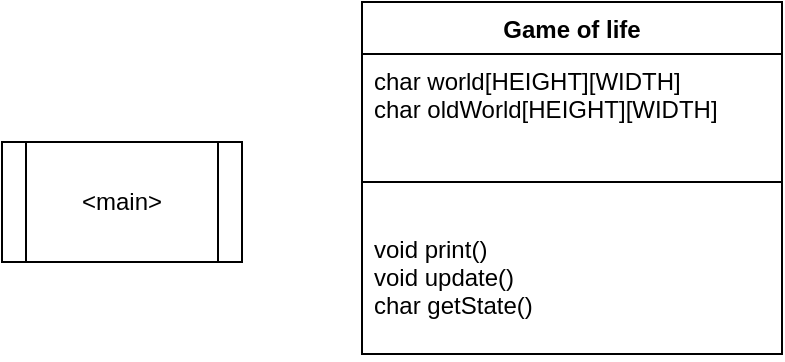 <mxfile version="16.6.2" type="device"><diagram id="rGP_3KqAhRyuvUC-G5vL" name="Page-1"><mxGraphModel dx="652" dy="445" grid="1" gridSize="10" guides="1" tooltips="1" connect="1" arrows="1" fold="1" page="1" pageScale="1" pageWidth="827" pageHeight="1169" math="0" shadow="0"><root><mxCell id="0"/><mxCell id="1" parent="0"/><mxCell id="WIuj0wn81rwU08T0Yj4s-1" value="&amp;lt;main&amp;gt;" style="shape=process;whiteSpace=wrap;html=1;backgroundOutline=1;" vertex="1" parent="1"><mxGeometry x="90" y="180" width="120" height="60" as="geometry"/></mxCell><mxCell id="WIuj0wn81rwU08T0Yj4s-7" value="Game of life" style="swimlane;fontStyle=1;align=center;verticalAlign=top;childLayout=stackLayout;horizontal=1;startSize=26;horizontalStack=0;resizeParent=1;resizeParentMax=0;resizeLast=0;collapsible=1;marginBottom=0;" vertex="1" parent="1"><mxGeometry x="270" y="110" width="210" height="176" as="geometry"><mxRectangle x="360" y="100" width="100" height="26" as="alternateBounds"/></mxGeometry></mxCell><mxCell id="WIuj0wn81rwU08T0Yj4s-8" value="char world[HEIGHT][WIDTH]&#10;char oldWorld[HEIGHT][WIDTH]" style="text;strokeColor=none;fillColor=none;align=left;verticalAlign=top;spacingLeft=4;spacingRight=4;overflow=hidden;rotatable=0;points=[[0,0.5],[1,0.5]];portConstraint=eastwest;" vertex="1" parent="WIuj0wn81rwU08T0Yj4s-7"><mxGeometry y="26" width="210" height="44" as="geometry"/></mxCell><mxCell id="WIuj0wn81rwU08T0Yj4s-9" value="" style="line;strokeWidth=1;fillColor=none;align=left;verticalAlign=middle;spacingTop=-1;spacingLeft=3;spacingRight=3;rotatable=0;labelPosition=right;points=[];portConstraint=eastwest;" vertex="1" parent="WIuj0wn81rwU08T0Yj4s-7"><mxGeometry y="70" width="210" height="40" as="geometry"/></mxCell><mxCell id="WIuj0wn81rwU08T0Yj4s-10" value="void print()&#10;void update()&#10;char getState()" style="text;strokeColor=none;fillColor=none;align=left;verticalAlign=top;spacingLeft=4;spacingRight=4;overflow=hidden;rotatable=0;points=[[0,0.5],[1,0.5]];portConstraint=eastwest;" vertex="1" parent="WIuj0wn81rwU08T0Yj4s-7"><mxGeometry y="110" width="210" height="66" as="geometry"/></mxCell></root></mxGraphModel></diagram></mxfile>